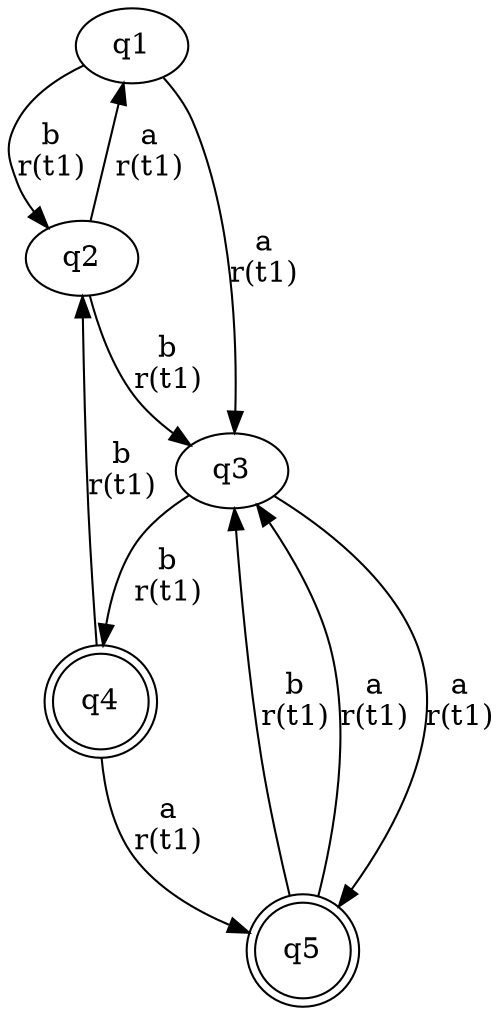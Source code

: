 digraph "tests_1/test19/solution300/solution" {
	q1[label=q1]
	q2[label=q2]
	q3[label=q3]
	q4[label=q4 shape=doublecircle]
	q5[label=q5 shape=doublecircle]
	q1 -> q2[label="b\nr(t1)\n"]
	q2 -> q3[label="b\nr(t1)\n"]
	q3 -> q4[label="b\nr(t1)\n"]
	q4 -> q5[label="a\nr(t1)\n"]
	q5 -> q3[label="b\nr(t1)\n"]
	q5 -> q3[label="a\nr(t1)\n"]
	q4 -> q2[label="b\nr(t1)\n"]
	q3 -> q5[label="a\nr(t1)\n"]
	q2 -> q1[label="a\nr(t1)\n"]
	q1 -> q3[label="a\nr(t1)\n"]
}
